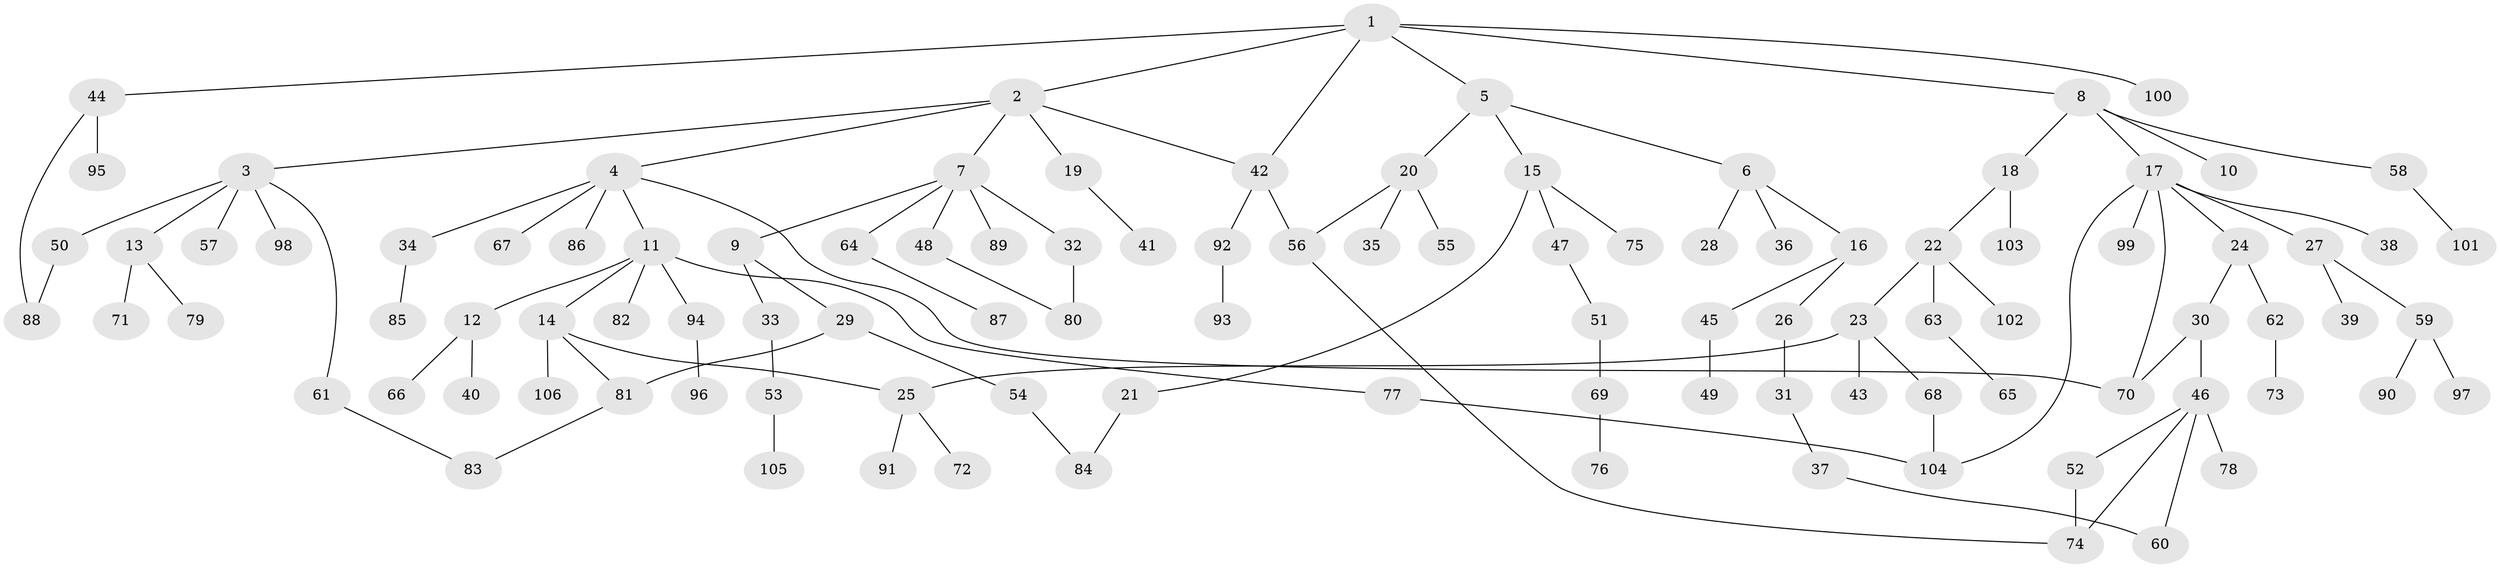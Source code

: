 // coarse degree distribution, {6: 0.10810810810810811, 4: 0.0945945945945946, 5: 0.013513513513513514, 3: 0.08108108108108109, 1: 0.4189189189189189, 2: 0.28378378378378377}
// Generated by graph-tools (version 1.1) at 2025/17/03/04/25 18:17:12]
// undirected, 106 vertices, 120 edges
graph export_dot {
graph [start="1"]
  node [color=gray90,style=filled];
  1;
  2;
  3;
  4;
  5;
  6;
  7;
  8;
  9;
  10;
  11;
  12;
  13;
  14;
  15;
  16;
  17;
  18;
  19;
  20;
  21;
  22;
  23;
  24;
  25;
  26;
  27;
  28;
  29;
  30;
  31;
  32;
  33;
  34;
  35;
  36;
  37;
  38;
  39;
  40;
  41;
  42;
  43;
  44;
  45;
  46;
  47;
  48;
  49;
  50;
  51;
  52;
  53;
  54;
  55;
  56;
  57;
  58;
  59;
  60;
  61;
  62;
  63;
  64;
  65;
  66;
  67;
  68;
  69;
  70;
  71;
  72;
  73;
  74;
  75;
  76;
  77;
  78;
  79;
  80;
  81;
  82;
  83;
  84;
  85;
  86;
  87;
  88;
  89;
  90;
  91;
  92;
  93;
  94;
  95;
  96;
  97;
  98;
  99;
  100;
  101;
  102;
  103;
  104;
  105;
  106;
  1 -- 2;
  1 -- 5;
  1 -- 8;
  1 -- 42;
  1 -- 44;
  1 -- 100;
  2 -- 3;
  2 -- 4;
  2 -- 7;
  2 -- 19;
  2 -- 42;
  3 -- 13;
  3 -- 50;
  3 -- 57;
  3 -- 61;
  3 -- 98;
  4 -- 11;
  4 -- 34;
  4 -- 67;
  4 -- 70;
  4 -- 86;
  5 -- 6;
  5 -- 15;
  5 -- 20;
  6 -- 16;
  6 -- 28;
  6 -- 36;
  7 -- 9;
  7 -- 32;
  7 -- 48;
  7 -- 64;
  7 -- 89;
  8 -- 10;
  8 -- 17;
  8 -- 18;
  8 -- 58;
  9 -- 29;
  9 -- 33;
  11 -- 12;
  11 -- 14;
  11 -- 77;
  11 -- 82;
  11 -- 94;
  12 -- 40;
  12 -- 66;
  13 -- 71;
  13 -- 79;
  14 -- 25;
  14 -- 106;
  14 -- 81;
  15 -- 21;
  15 -- 47;
  15 -- 75;
  16 -- 26;
  16 -- 45;
  17 -- 24;
  17 -- 27;
  17 -- 38;
  17 -- 99;
  17 -- 104;
  17 -- 70;
  18 -- 22;
  18 -- 103;
  19 -- 41;
  20 -- 35;
  20 -- 55;
  20 -- 56;
  21 -- 84;
  22 -- 23;
  22 -- 63;
  22 -- 102;
  23 -- 43;
  23 -- 68;
  23 -- 25;
  24 -- 30;
  24 -- 62;
  25 -- 72;
  25 -- 91;
  26 -- 31;
  27 -- 39;
  27 -- 59;
  29 -- 54;
  29 -- 81;
  30 -- 46;
  30 -- 70;
  31 -- 37;
  32 -- 80;
  33 -- 53;
  34 -- 85;
  37 -- 60;
  42 -- 92;
  42 -- 56;
  44 -- 95;
  44 -- 88;
  45 -- 49;
  46 -- 52;
  46 -- 78;
  46 -- 60;
  46 -- 74;
  47 -- 51;
  48 -- 80;
  50 -- 88;
  51 -- 69;
  52 -- 74;
  53 -- 105;
  54 -- 84;
  56 -- 74;
  58 -- 101;
  59 -- 90;
  59 -- 97;
  61 -- 83;
  62 -- 73;
  63 -- 65;
  64 -- 87;
  68 -- 104;
  69 -- 76;
  77 -- 104;
  81 -- 83;
  92 -- 93;
  94 -- 96;
}
